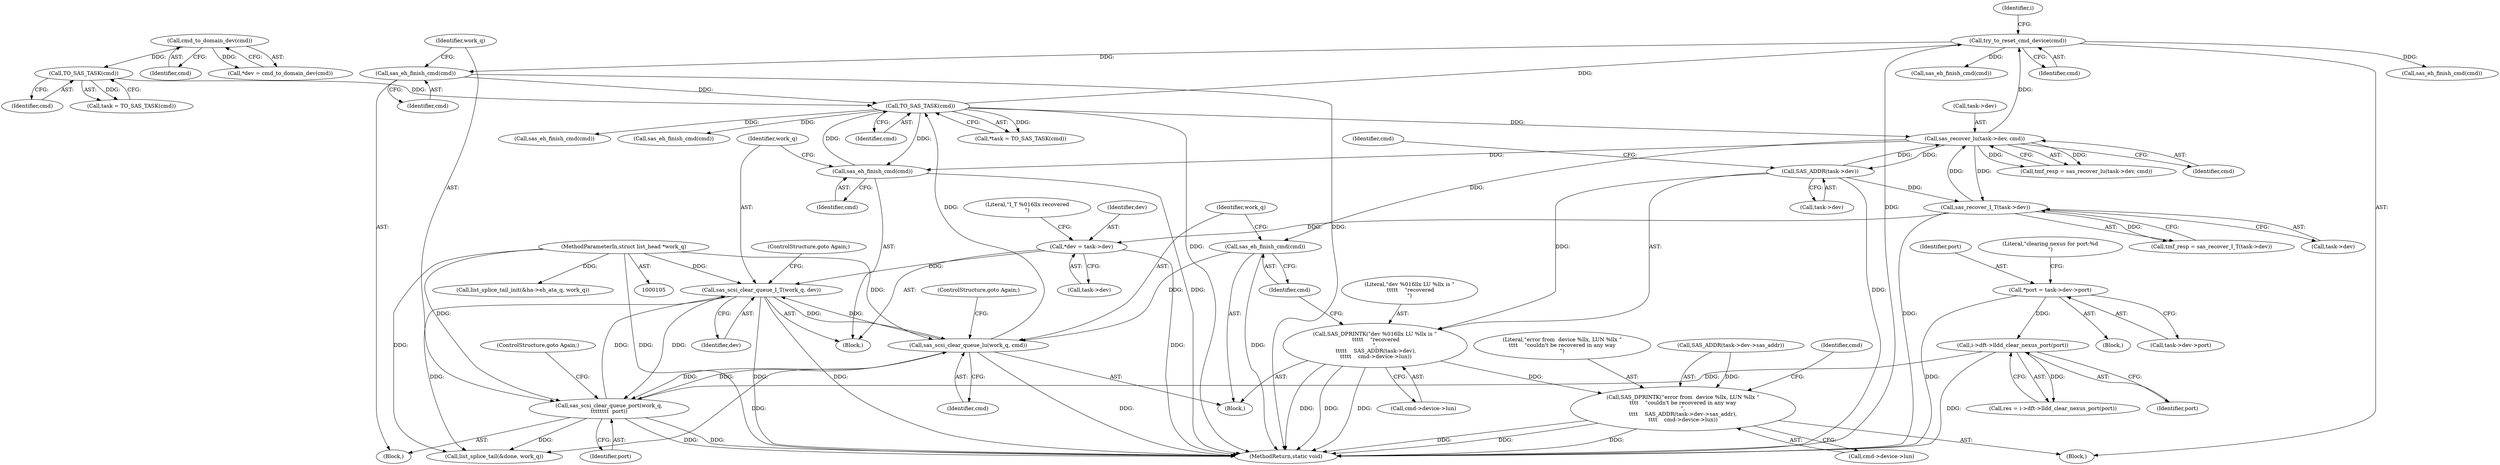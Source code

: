 digraph "0_linux_318aaf34f1179b39fa9c30fa0f3288b645beee39_1@pointer" {
"1000247" [label="(Call,SAS_DPRINTK(\"dev %016llx LU %llx is \"\n \t\t\t\t\t    \"recovered\n\",\n \t\t\t\t\t    SAS_ADDR(task->dev),\n \t\t\t\t\t    cmd->device->lun))"];
"1000249" [label="(Call,SAS_ADDR(task->dev))"];
"1000237" [label="(Call,sas_recover_lu(task->dev, cmd))"];
"1000271" [label="(Call,sas_recover_I_T(task->dev))"];
"1000170" [label="(Call,TO_SAS_TASK(cmd))"];
"1000147" [label="(Call,TO_SAS_TASK(cmd))"];
"1000136" [label="(Call,cmd_to_domain_dev(cmd))"];
"1000341" [label="(Call,sas_eh_finish_cmd(cmd))"];
"1000305" [label="(Call,try_to_reset_cmd_device(cmd))"];
"1000299" [label="(Call,sas_eh_finish_cmd(cmd))"];
"1000260" [label="(Call,sas_scsi_clear_queue_lu(work_q, cmd))"];
"1000343" [label="(Call,sas_scsi_clear_queue_port(work_q,\n\t\t\t\t\t\t\t\t  port))"];
"1000301" [label="(Call,sas_scsi_clear_queue_I_T(work_q, dev))"];
"1000107" [label="(MethodParameterIn,struct list_head *work_q)"];
"1000286" [label="(Call,*dev = task->dev)"];
"1000329" [label="(Call,i->dft->lldd_clear_nexus_port(port))"];
"1000315" [label="(Call,*port = task->dev->port)"];
"1000258" [label="(Call,sas_eh_finish_cmd(cmd))"];
"1000370" [label="(Call,SAS_DPRINTK(\"error from  device %llx, LUN %llx \"\n\t\t\t\t    \"couldn't be recovered in any way\n\",\n\t\t\t\t    SAS_ADDR(task->dev->sas_addr),\n\t\t\t\t    cmd->device->lun))"];
"1000258" [label="(Call,sas_eh_finish_cmd(cmd))"];
"1000262" [label="(Identifier,cmd)"];
"1000387" [label="(Call,list_splice_tail(&done, work_q))"];
"1000246" [label="(Block,)"];
"1000306" [label="(Identifier,cmd)"];
"1000344" [label="(Identifier,work_q)"];
"1000367" [label="(Call,sas_eh_finish_cmd(cmd))"];
"1000341" [label="(Call,sas_eh_finish_cmd(cmd))"];
"1000148" [label="(Identifier,cmd)"];
"1000330" [label="(Identifier,port)"];
"1000317" [label="(Call,task->dev->port)"];
"1000238" [label="(Call,task->dev)"];
"1000384" [label="(Identifier,cmd)"];
"1000271" [label="(Call,sas_recover_I_T(task->dev))"];
"1000170" [label="(Call,TO_SAS_TASK(cmd))"];
"1000136" [label="(Call,cmd_to_domain_dev(cmd))"];
"1000237" [label="(Call,sas_recover_lu(task->dev, cmd))"];
"1000255" [label="(Identifier,cmd)"];
"1000147" [label="(Call,TO_SAS_TASK(cmd))"];
"1000342" [label="(Identifier,cmd)"];
"1000371" [label="(Literal,\"error from  device %llx, LUN %llx \"\n\t\t\t\t    \"couldn't be recovered in any way\n\")"];
"1000213" [label="(Block,)"];
"1000260" [label="(Call,sas_scsi_clear_queue_lu(work_q, cmd))"];
"1000249" [label="(Call,SAS_ADDR(task->dev))"];
"1000405" [label="(MethodReturn,static void)"];
"1000315" [label="(Call,*port = task->dev->port)"];
"1000145" [label="(Call,task = TO_SAS_TASK(cmd))"];
"1000171" [label="(Identifier,cmd)"];
"1000378" [label="(Call,cmd->device->lun)"];
"1000302" [label="(Identifier,work_q)"];
"1000305" [label="(Call,try_to_reset_cmd_device(cmd))"];
"1000288" [label="(Call,task->dev)"];
"1000343" [label="(Call,sas_scsi_clear_queue_port(work_q,\n\t\t\t\t\t\t\t\t  port))"];
"1000323" [label="(Literal,\"clearing nexus for port:%d\n\")"];
"1000269" [label="(Call,tmf_resp = sas_recover_I_T(task->dev))"];
"1000168" [label="(Call,*task = TO_SAS_TASK(cmd))"];
"1000304" [label="(ControlStructure,goto Again;)"];
"1000263" [label="(ControlStructure,goto Again;)"];
"1000346" [label="(ControlStructure,goto Again;)"];
"1000313" [label="(Block,)"];
"1000286" [label="(Call,*dev = task->dev)"];
"1000316" [label="(Identifier,port)"];
"1000303" [label="(Identifier,dev)"];
"1000372" [label="(Call,SAS_ADDR(task->dev->sas_addr))"];
"1000272" [label="(Call,task->dev)"];
"1000250" [label="(Call,task->dev)"];
"1000235" [label="(Call,tmf_resp = sas_recover_lu(task->dev, cmd))"];
"1000335" [label="(Block,)"];
"1000299" [label="(Call,sas_eh_finish_cmd(cmd))"];
"1000259" [label="(Identifier,cmd)"];
"1000329" [label="(Call,i->dft->lldd_clear_nexus_port(port))"];
"1000247" [label="(Call,SAS_DPRINTK(\"dev %016llx LU %llx is \"\n \t\t\t\t\t    \"recovered\n\",\n \t\t\t\t\t    SAS_ADDR(task->dev),\n \t\t\t\t\t    cmd->device->lun))"];
"1000253" [label="(Call,cmd->device->lun)"];
"1000300" [label="(Identifier,cmd)"];
"1000241" [label="(Identifier,cmd)"];
"1000261" [label="(Identifier,work_q)"];
"1000219" [label="(Call,sas_eh_finish_cmd(cmd))"];
"1000292" [label="(Literal,\"I_T %016llx recovered\n\")"];
"1000391" [label="(Call,list_splice_tail_init(&ha->eh_ata_q, work_q))"];
"1000107" [label="(MethodParameterIn,struct list_head *work_q)"];
"1000301" [label="(Call,sas_scsi_clear_queue_I_T(work_q, dev))"];
"1000345" [label="(Identifier,port)"];
"1000287" [label="(Identifier,dev)"];
"1000310" [label="(Identifier,i)"];
"1000370" [label="(Call,SAS_DPRINTK(\"error from  device %llx, LUN %llx \"\n\t\t\t\t    \"couldn't be recovered in any way\n\",\n\t\t\t\t    SAS_ADDR(task->dev->sas_addr),\n\t\t\t\t    cmd->device->lun))"];
"1000227" [label="(Call,sas_eh_finish_cmd(cmd))"];
"1000134" [label="(Call,*dev = cmd_to_domain_dev(cmd))"];
"1000137" [label="(Identifier,cmd)"];
"1000383" [label="(Call,sas_eh_finish_cmd(cmd))"];
"1000248" [label="(Literal,\"dev %016llx LU %llx is \"\n \t\t\t\t\t    \"recovered\n\")"];
"1000327" [label="(Call,res = i->dft->lldd_clear_nexus_port(port))"];
"1000284" [label="(Block,)"];
"1000247" -> "1000246"  [label="AST: "];
"1000247" -> "1000253"  [label="CFG: "];
"1000248" -> "1000247"  [label="AST: "];
"1000249" -> "1000247"  [label="AST: "];
"1000253" -> "1000247"  [label="AST: "];
"1000259" -> "1000247"  [label="CFG: "];
"1000247" -> "1000405"  [label="DDG: "];
"1000247" -> "1000405"  [label="DDG: "];
"1000247" -> "1000405"  [label="DDG: "];
"1000249" -> "1000247"  [label="DDG: "];
"1000247" -> "1000370"  [label="DDG: "];
"1000249" -> "1000250"  [label="CFG: "];
"1000250" -> "1000249"  [label="AST: "];
"1000255" -> "1000249"  [label="CFG: "];
"1000249" -> "1000405"  [label="DDG: "];
"1000249" -> "1000237"  [label="DDG: "];
"1000237" -> "1000249"  [label="DDG: "];
"1000249" -> "1000271"  [label="DDG: "];
"1000237" -> "1000235"  [label="AST: "];
"1000237" -> "1000241"  [label="CFG: "];
"1000238" -> "1000237"  [label="AST: "];
"1000241" -> "1000237"  [label="AST: "];
"1000235" -> "1000237"  [label="CFG: "];
"1000237" -> "1000235"  [label="DDG: "];
"1000237" -> "1000235"  [label="DDG: "];
"1000271" -> "1000237"  [label="DDG: "];
"1000170" -> "1000237"  [label="DDG: "];
"1000237" -> "1000258"  [label="DDG: "];
"1000237" -> "1000271"  [label="DDG: "];
"1000237" -> "1000299"  [label="DDG: "];
"1000237" -> "1000305"  [label="DDG: "];
"1000271" -> "1000269"  [label="AST: "];
"1000271" -> "1000272"  [label="CFG: "];
"1000272" -> "1000271"  [label="AST: "];
"1000269" -> "1000271"  [label="CFG: "];
"1000271" -> "1000405"  [label="DDG: "];
"1000271" -> "1000269"  [label="DDG: "];
"1000271" -> "1000286"  [label="DDG: "];
"1000170" -> "1000168"  [label="AST: "];
"1000170" -> "1000171"  [label="CFG: "];
"1000171" -> "1000170"  [label="AST: "];
"1000168" -> "1000170"  [label="CFG: "];
"1000170" -> "1000405"  [label="DDG: "];
"1000170" -> "1000168"  [label="DDG: "];
"1000147" -> "1000170"  [label="DDG: "];
"1000341" -> "1000170"  [label="DDG: "];
"1000299" -> "1000170"  [label="DDG: "];
"1000260" -> "1000170"  [label="DDG: "];
"1000170" -> "1000219"  [label="DDG: "];
"1000170" -> "1000227"  [label="DDG: "];
"1000170" -> "1000299"  [label="DDG: "];
"1000170" -> "1000305"  [label="DDG: "];
"1000147" -> "1000145"  [label="AST: "];
"1000147" -> "1000148"  [label="CFG: "];
"1000148" -> "1000147"  [label="AST: "];
"1000145" -> "1000147"  [label="CFG: "];
"1000147" -> "1000145"  [label="DDG: "];
"1000136" -> "1000147"  [label="DDG: "];
"1000136" -> "1000134"  [label="AST: "];
"1000136" -> "1000137"  [label="CFG: "];
"1000137" -> "1000136"  [label="AST: "];
"1000134" -> "1000136"  [label="CFG: "];
"1000136" -> "1000134"  [label="DDG: "];
"1000341" -> "1000335"  [label="AST: "];
"1000341" -> "1000342"  [label="CFG: "];
"1000342" -> "1000341"  [label="AST: "];
"1000344" -> "1000341"  [label="CFG: "];
"1000341" -> "1000405"  [label="DDG: "];
"1000305" -> "1000341"  [label="DDG: "];
"1000305" -> "1000213"  [label="AST: "];
"1000305" -> "1000306"  [label="CFG: "];
"1000306" -> "1000305"  [label="AST: "];
"1000310" -> "1000305"  [label="CFG: "];
"1000305" -> "1000405"  [label="DDG: "];
"1000305" -> "1000367"  [label="DDG: "];
"1000305" -> "1000383"  [label="DDG: "];
"1000299" -> "1000284"  [label="AST: "];
"1000299" -> "1000300"  [label="CFG: "];
"1000300" -> "1000299"  [label="AST: "];
"1000302" -> "1000299"  [label="CFG: "];
"1000299" -> "1000405"  [label="DDG: "];
"1000260" -> "1000246"  [label="AST: "];
"1000260" -> "1000262"  [label="CFG: "];
"1000261" -> "1000260"  [label="AST: "];
"1000262" -> "1000260"  [label="AST: "];
"1000263" -> "1000260"  [label="CFG: "];
"1000260" -> "1000405"  [label="DDG: "];
"1000343" -> "1000260"  [label="DDG: "];
"1000301" -> "1000260"  [label="DDG: "];
"1000107" -> "1000260"  [label="DDG: "];
"1000258" -> "1000260"  [label="DDG: "];
"1000260" -> "1000301"  [label="DDG: "];
"1000260" -> "1000343"  [label="DDG: "];
"1000260" -> "1000387"  [label="DDG: "];
"1000343" -> "1000335"  [label="AST: "];
"1000343" -> "1000345"  [label="CFG: "];
"1000344" -> "1000343"  [label="AST: "];
"1000345" -> "1000343"  [label="AST: "];
"1000346" -> "1000343"  [label="CFG: "];
"1000343" -> "1000405"  [label="DDG: "];
"1000343" -> "1000405"  [label="DDG: "];
"1000343" -> "1000301"  [label="DDG: "];
"1000301" -> "1000343"  [label="DDG: "];
"1000107" -> "1000343"  [label="DDG: "];
"1000329" -> "1000343"  [label="DDG: "];
"1000343" -> "1000387"  [label="DDG: "];
"1000301" -> "1000284"  [label="AST: "];
"1000301" -> "1000303"  [label="CFG: "];
"1000302" -> "1000301"  [label="AST: "];
"1000303" -> "1000301"  [label="AST: "];
"1000304" -> "1000301"  [label="CFG: "];
"1000301" -> "1000405"  [label="DDG: "];
"1000301" -> "1000405"  [label="DDG: "];
"1000107" -> "1000301"  [label="DDG: "];
"1000286" -> "1000301"  [label="DDG: "];
"1000301" -> "1000387"  [label="DDG: "];
"1000107" -> "1000105"  [label="AST: "];
"1000107" -> "1000405"  [label="DDG: "];
"1000107" -> "1000387"  [label="DDG: "];
"1000107" -> "1000391"  [label="DDG: "];
"1000286" -> "1000284"  [label="AST: "];
"1000286" -> "1000288"  [label="CFG: "];
"1000287" -> "1000286"  [label="AST: "];
"1000288" -> "1000286"  [label="AST: "];
"1000292" -> "1000286"  [label="CFG: "];
"1000286" -> "1000405"  [label="DDG: "];
"1000329" -> "1000327"  [label="AST: "];
"1000329" -> "1000330"  [label="CFG: "];
"1000330" -> "1000329"  [label="AST: "];
"1000327" -> "1000329"  [label="CFG: "];
"1000329" -> "1000405"  [label="DDG: "];
"1000329" -> "1000327"  [label="DDG: "];
"1000315" -> "1000329"  [label="DDG: "];
"1000315" -> "1000313"  [label="AST: "];
"1000315" -> "1000317"  [label="CFG: "];
"1000316" -> "1000315"  [label="AST: "];
"1000317" -> "1000315"  [label="AST: "];
"1000323" -> "1000315"  [label="CFG: "];
"1000315" -> "1000405"  [label="DDG: "];
"1000258" -> "1000246"  [label="AST: "];
"1000258" -> "1000259"  [label="CFG: "];
"1000259" -> "1000258"  [label="AST: "];
"1000261" -> "1000258"  [label="CFG: "];
"1000258" -> "1000405"  [label="DDG: "];
"1000370" -> "1000213"  [label="AST: "];
"1000370" -> "1000378"  [label="CFG: "];
"1000371" -> "1000370"  [label="AST: "];
"1000372" -> "1000370"  [label="AST: "];
"1000378" -> "1000370"  [label="AST: "];
"1000384" -> "1000370"  [label="CFG: "];
"1000370" -> "1000405"  [label="DDG: "];
"1000370" -> "1000405"  [label="DDG: "];
"1000370" -> "1000405"  [label="DDG: "];
"1000372" -> "1000370"  [label="DDG: "];
}

